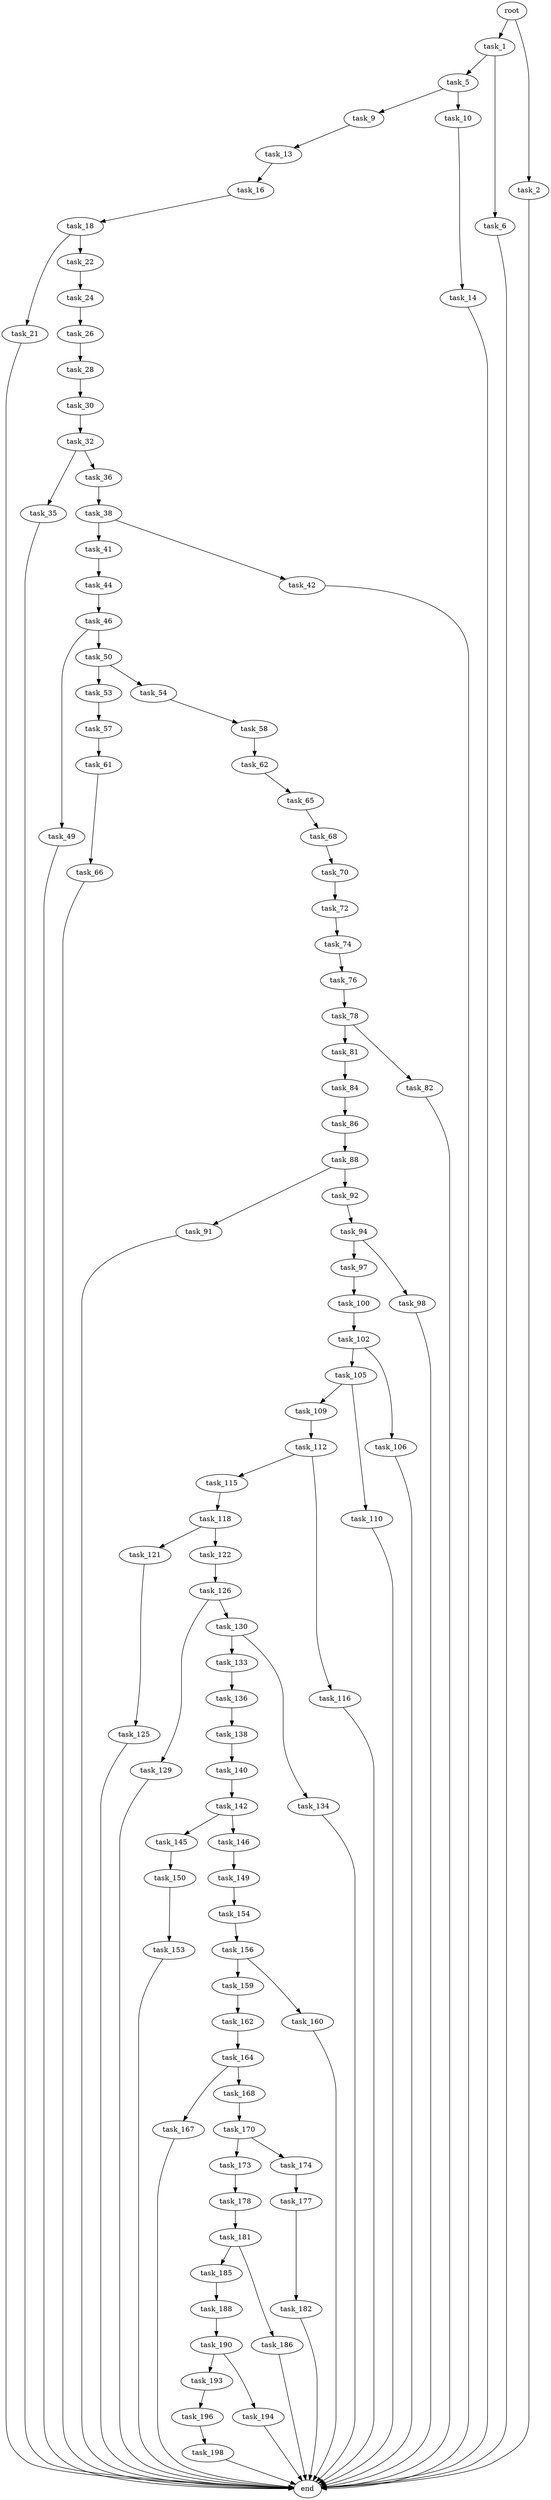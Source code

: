 digraph G {
  root [size="0.000000"];
  task_1 [size="150498788388.000000"];
  task_2 [size="845081716616.000000"];
  task_5 [size="15524293054.000000"];
  task_6 [size="287193583265.000000"];
  task_9 [size="6913534767.000000"];
  task_10 [size="1073741824000.000000"];
  task_13 [size="6310068938.000000"];
  task_14 [size="9546196118.000000"];
  task_16 [size="74622024569.000000"];
  task_18 [size="1073741824000.000000"];
  task_21 [size="211085265215.000000"];
  task_22 [size="431853543.000000"];
  task_24 [size="25267301732.000000"];
  task_26 [size="50785004563.000000"];
  task_28 [size="68719476736.000000"];
  task_30 [size="311451078105.000000"];
  task_32 [size="34531083628.000000"];
  task_35 [size="1073741824000.000000"];
  task_36 [size="32683917543.000000"];
  task_38 [size="284285598264.000000"];
  task_41 [size="549755813888.000000"];
  task_42 [size="28991029248.000000"];
  task_44 [size="8589934592.000000"];
  task_46 [size="22755335768.000000"];
  task_49 [size="1073741824000.000000"];
  task_50 [size="12136695097.000000"];
  task_53 [size="261996349759.000000"];
  task_54 [size="573894973362.000000"];
  task_57 [size="10316273953.000000"];
  task_58 [size="456334466.000000"];
  task_61 [size="173635263295.000000"];
  task_62 [size="368293445632.000000"];
  task_65 [size="2087828265.000000"];
  task_66 [size="509655464211.000000"];
  task_68 [size="231928233984.000000"];
  task_70 [size="134217728000.000000"];
  task_72 [size="134217728000.000000"];
  task_74 [size="231928233984.000000"];
  task_76 [size="616974461151.000000"];
  task_78 [size="134217728000.000000"];
  task_81 [size="13192958384.000000"];
  task_82 [size="5295031689.000000"];
  task_84 [size="1073741824000.000000"];
  task_86 [size="147247852236.000000"];
  task_88 [size="368293445632.000000"];
  task_91 [size="44397688957.000000"];
  task_92 [size="10314931857.000000"];
  task_94 [size="9443724306.000000"];
  task_97 [size="368293445632.000000"];
  task_98 [size="549755813888.000000"];
  task_100 [size="28991029248.000000"];
  task_102 [size="231928233984.000000"];
  task_105 [size="528303799547.000000"];
  task_106 [size="193415931406.000000"];
  task_109 [size="134217728000.000000"];
  task_110 [size="14721645739.000000"];
  task_112 [size="68719476736.000000"];
  task_115 [size="8589934592.000000"];
  task_116 [size="10721991935.000000"];
  task_118 [size="7984829697.000000"];
  task_121 [size="1040753576108.000000"];
  task_122 [size="27658119988.000000"];
  task_125 [size="782757789696.000000"];
  task_126 [size="28991029248.000000"];
  task_129 [size="231928233984.000000"];
  task_130 [size="7334294195.000000"];
  task_133 [size="584728635.000000"];
  task_134 [size="462275081526.000000"];
  task_136 [size="81147362265.000000"];
  task_138 [size="19148000746.000000"];
  task_140 [size="1340512819603.000000"];
  task_142 [size="4396095485.000000"];
  task_145 [size="29523762471.000000"];
  task_146 [size="1912003936.000000"];
  task_149 [size="284417127279.000000"];
  task_150 [size="549755813888.000000"];
  task_153 [size="35584929790.000000"];
  task_154 [size="6230450417.000000"];
  task_156 [size="368293445632.000000"];
  task_159 [size="8884034681.000000"];
  task_160 [size="3754695302.000000"];
  task_162 [size="81090797897.000000"];
  task_164 [size="1996874091.000000"];
  task_167 [size="6294080351.000000"];
  task_168 [size="3042523118.000000"];
  task_170 [size="368293445632.000000"];
  task_173 [size="33466740093.000000"];
  task_174 [size="231928233984.000000"];
  task_177 [size="26000471016.000000"];
  task_178 [size="28991029248.000000"];
  task_181 [size="782757789696.000000"];
  task_182 [size="12823499117.000000"];
  task_185 [size="6712499774.000000"];
  task_186 [size="523656624831.000000"];
  task_188 [size="24980536600.000000"];
  task_190 [size="28991029248.000000"];
  task_193 [size="13227670883.000000"];
  task_194 [size="782757789696.000000"];
  task_196 [size="391914449092.000000"];
  task_198 [size="141106483504.000000"];
  end [size="0.000000"];

  root -> task_1 [size="1.000000"];
  root -> task_2 [size="1.000000"];
  task_1 -> task_5 [size="536870912.000000"];
  task_1 -> task_6 [size="536870912.000000"];
  task_2 -> end [size="1.000000"];
  task_5 -> task_9 [size="679477248.000000"];
  task_5 -> task_10 [size="679477248.000000"];
  task_6 -> end [size="1.000000"];
  task_9 -> task_13 [size="838860800.000000"];
  task_10 -> task_14 [size="838860800.000000"];
  task_13 -> task_16 [size="209715200.000000"];
  task_14 -> end [size="1.000000"];
  task_16 -> task_18 [size="75497472.000000"];
  task_18 -> task_21 [size="838860800.000000"];
  task_18 -> task_22 [size="838860800.000000"];
  task_21 -> end [size="1.000000"];
  task_22 -> task_24 [size="33554432.000000"];
  task_24 -> task_26 [size="679477248.000000"];
  task_26 -> task_28 [size="838860800.000000"];
  task_28 -> task_30 [size="134217728.000000"];
  task_30 -> task_32 [size="679477248.000000"];
  task_32 -> task_35 [size="838860800.000000"];
  task_32 -> task_36 [size="838860800.000000"];
  task_35 -> end [size="1.000000"];
  task_36 -> task_38 [size="838860800.000000"];
  task_38 -> task_41 [size="536870912.000000"];
  task_38 -> task_42 [size="536870912.000000"];
  task_41 -> task_44 [size="536870912.000000"];
  task_42 -> end [size="1.000000"];
  task_44 -> task_46 [size="33554432.000000"];
  task_46 -> task_49 [size="33554432.000000"];
  task_46 -> task_50 [size="33554432.000000"];
  task_49 -> end [size="1.000000"];
  task_50 -> task_53 [size="411041792.000000"];
  task_50 -> task_54 [size="411041792.000000"];
  task_53 -> task_57 [size="209715200.000000"];
  task_54 -> task_58 [size="838860800.000000"];
  task_57 -> task_61 [size="209715200.000000"];
  task_58 -> task_62 [size="33554432.000000"];
  task_61 -> task_66 [size="134217728.000000"];
  task_62 -> task_65 [size="411041792.000000"];
  task_65 -> task_68 [size="75497472.000000"];
  task_66 -> end [size="1.000000"];
  task_68 -> task_70 [size="301989888.000000"];
  task_70 -> task_72 [size="209715200.000000"];
  task_72 -> task_74 [size="209715200.000000"];
  task_74 -> task_76 [size="301989888.000000"];
  task_76 -> task_78 [size="411041792.000000"];
  task_78 -> task_81 [size="209715200.000000"];
  task_78 -> task_82 [size="209715200.000000"];
  task_81 -> task_84 [size="411041792.000000"];
  task_82 -> end [size="1.000000"];
  task_84 -> task_86 [size="838860800.000000"];
  task_86 -> task_88 [size="209715200.000000"];
  task_88 -> task_91 [size="411041792.000000"];
  task_88 -> task_92 [size="411041792.000000"];
  task_91 -> end [size="1.000000"];
  task_92 -> task_94 [size="679477248.000000"];
  task_94 -> task_97 [size="33554432.000000"];
  task_94 -> task_98 [size="33554432.000000"];
  task_97 -> task_100 [size="411041792.000000"];
  task_98 -> end [size="1.000000"];
  task_100 -> task_102 [size="75497472.000000"];
  task_102 -> task_105 [size="301989888.000000"];
  task_102 -> task_106 [size="301989888.000000"];
  task_105 -> task_109 [size="679477248.000000"];
  task_105 -> task_110 [size="679477248.000000"];
  task_106 -> end [size="1.000000"];
  task_109 -> task_112 [size="209715200.000000"];
  task_110 -> end [size="1.000000"];
  task_112 -> task_115 [size="134217728.000000"];
  task_112 -> task_116 [size="134217728.000000"];
  task_115 -> task_118 [size="33554432.000000"];
  task_116 -> end [size="1.000000"];
  task_118 -> task_121 [size="411041792.000000"];
  task_118 -> task_122 [size="411041792.000000"];
  task_121 -> task_125 [size="838860800.000000"];
  task_122 -> task_126 [size="33554432.000000"];
  task_125 -> end [size="1.000000"];
  task_126 -> task_129 [size="75497472.000000"];
  task_126 -> task_130 [size="75497472.000000"];
  task_129 -> end [size="1.000000"];
  task_130 -> task_133 [size="679477248.000000"];
  task_130 -> task_134 [size="679477248.000000"];
  task_133 -> task_136 [size="33554432.000000"];
  task_134 -> end [size="1.000000"];
  task_136 -> task_138 [size="301989888.000000"];
  task_138 -> task_140 [size="301989888.000000"];
  task_140 -> task_142 [size="838860800.000000"];
  task_142 -> task_145 [size="134217728.000000"];
  task_142 -> task_146 [size="134217728.000000"];
  task_145 -> task_150 [size="536870912.000000"];
  task_146 -> task_149 [size="134217728.000000"];
  task_149 -> task_154 [size="301989888.000000"];
  task_150 -> task_153 [size="536870912.000000"];
  task_153 -> end [size="1.000000"];
  task_154 -> task_156 [size="301989888.000000"];
  task_156 -> task_159 [size="411041792.000000"];
  task_156 -> task_160 [size="411041792.000000"];
  task_159 -> task_162 [size="838860800.000000"];
  task_160 -> end [size="1.000000"];
  task_162 -> task_164 [size="75497472.000000"];
  task_164 -> task_167 [size="33554432.000000"];
  task_164 -> task_168 [size="33554432.000000"];
  task_167 -> end [size="1.000000"];
  task_168 -> task_170 [size="75497472.000000"];
  task_170 -> task_173 [size="411041792.000000"];
  task_170 -> task_174 [size="411041792.000000"];
  task_173 -> task_178 [size="75497472.000000"];
  task_174 -> task_177 [size="301989888.000000"];
  task_177 -> task_182 [size="411041792.000000"];
  task_178 -> task_181 [size="75497472.000000"];
  task_181 -> task_185 [size="679477248.000000"];
  task_181 -> task_186 [size="679477248.000000"];
  task_182 -> end [size="1.000000"];
  task_185 -> task_188 [size="411041792.000000"];
  task_186 -> end [size="1.000000"];
  task_188 -> task_190 [size="75497472.000000"];
  task_190 -> task_193 [size="75497472.000000"];
  task_190 -> task_194 [size="75497472.000000"];
  task_193 -> task_196 [size="536870912.000000"];
  task_194 -> end [size="1.000000"];
  task_196 -> task_198 [size="411041792.000000"];
  task_198 -> end [size="1.000000"];
}
